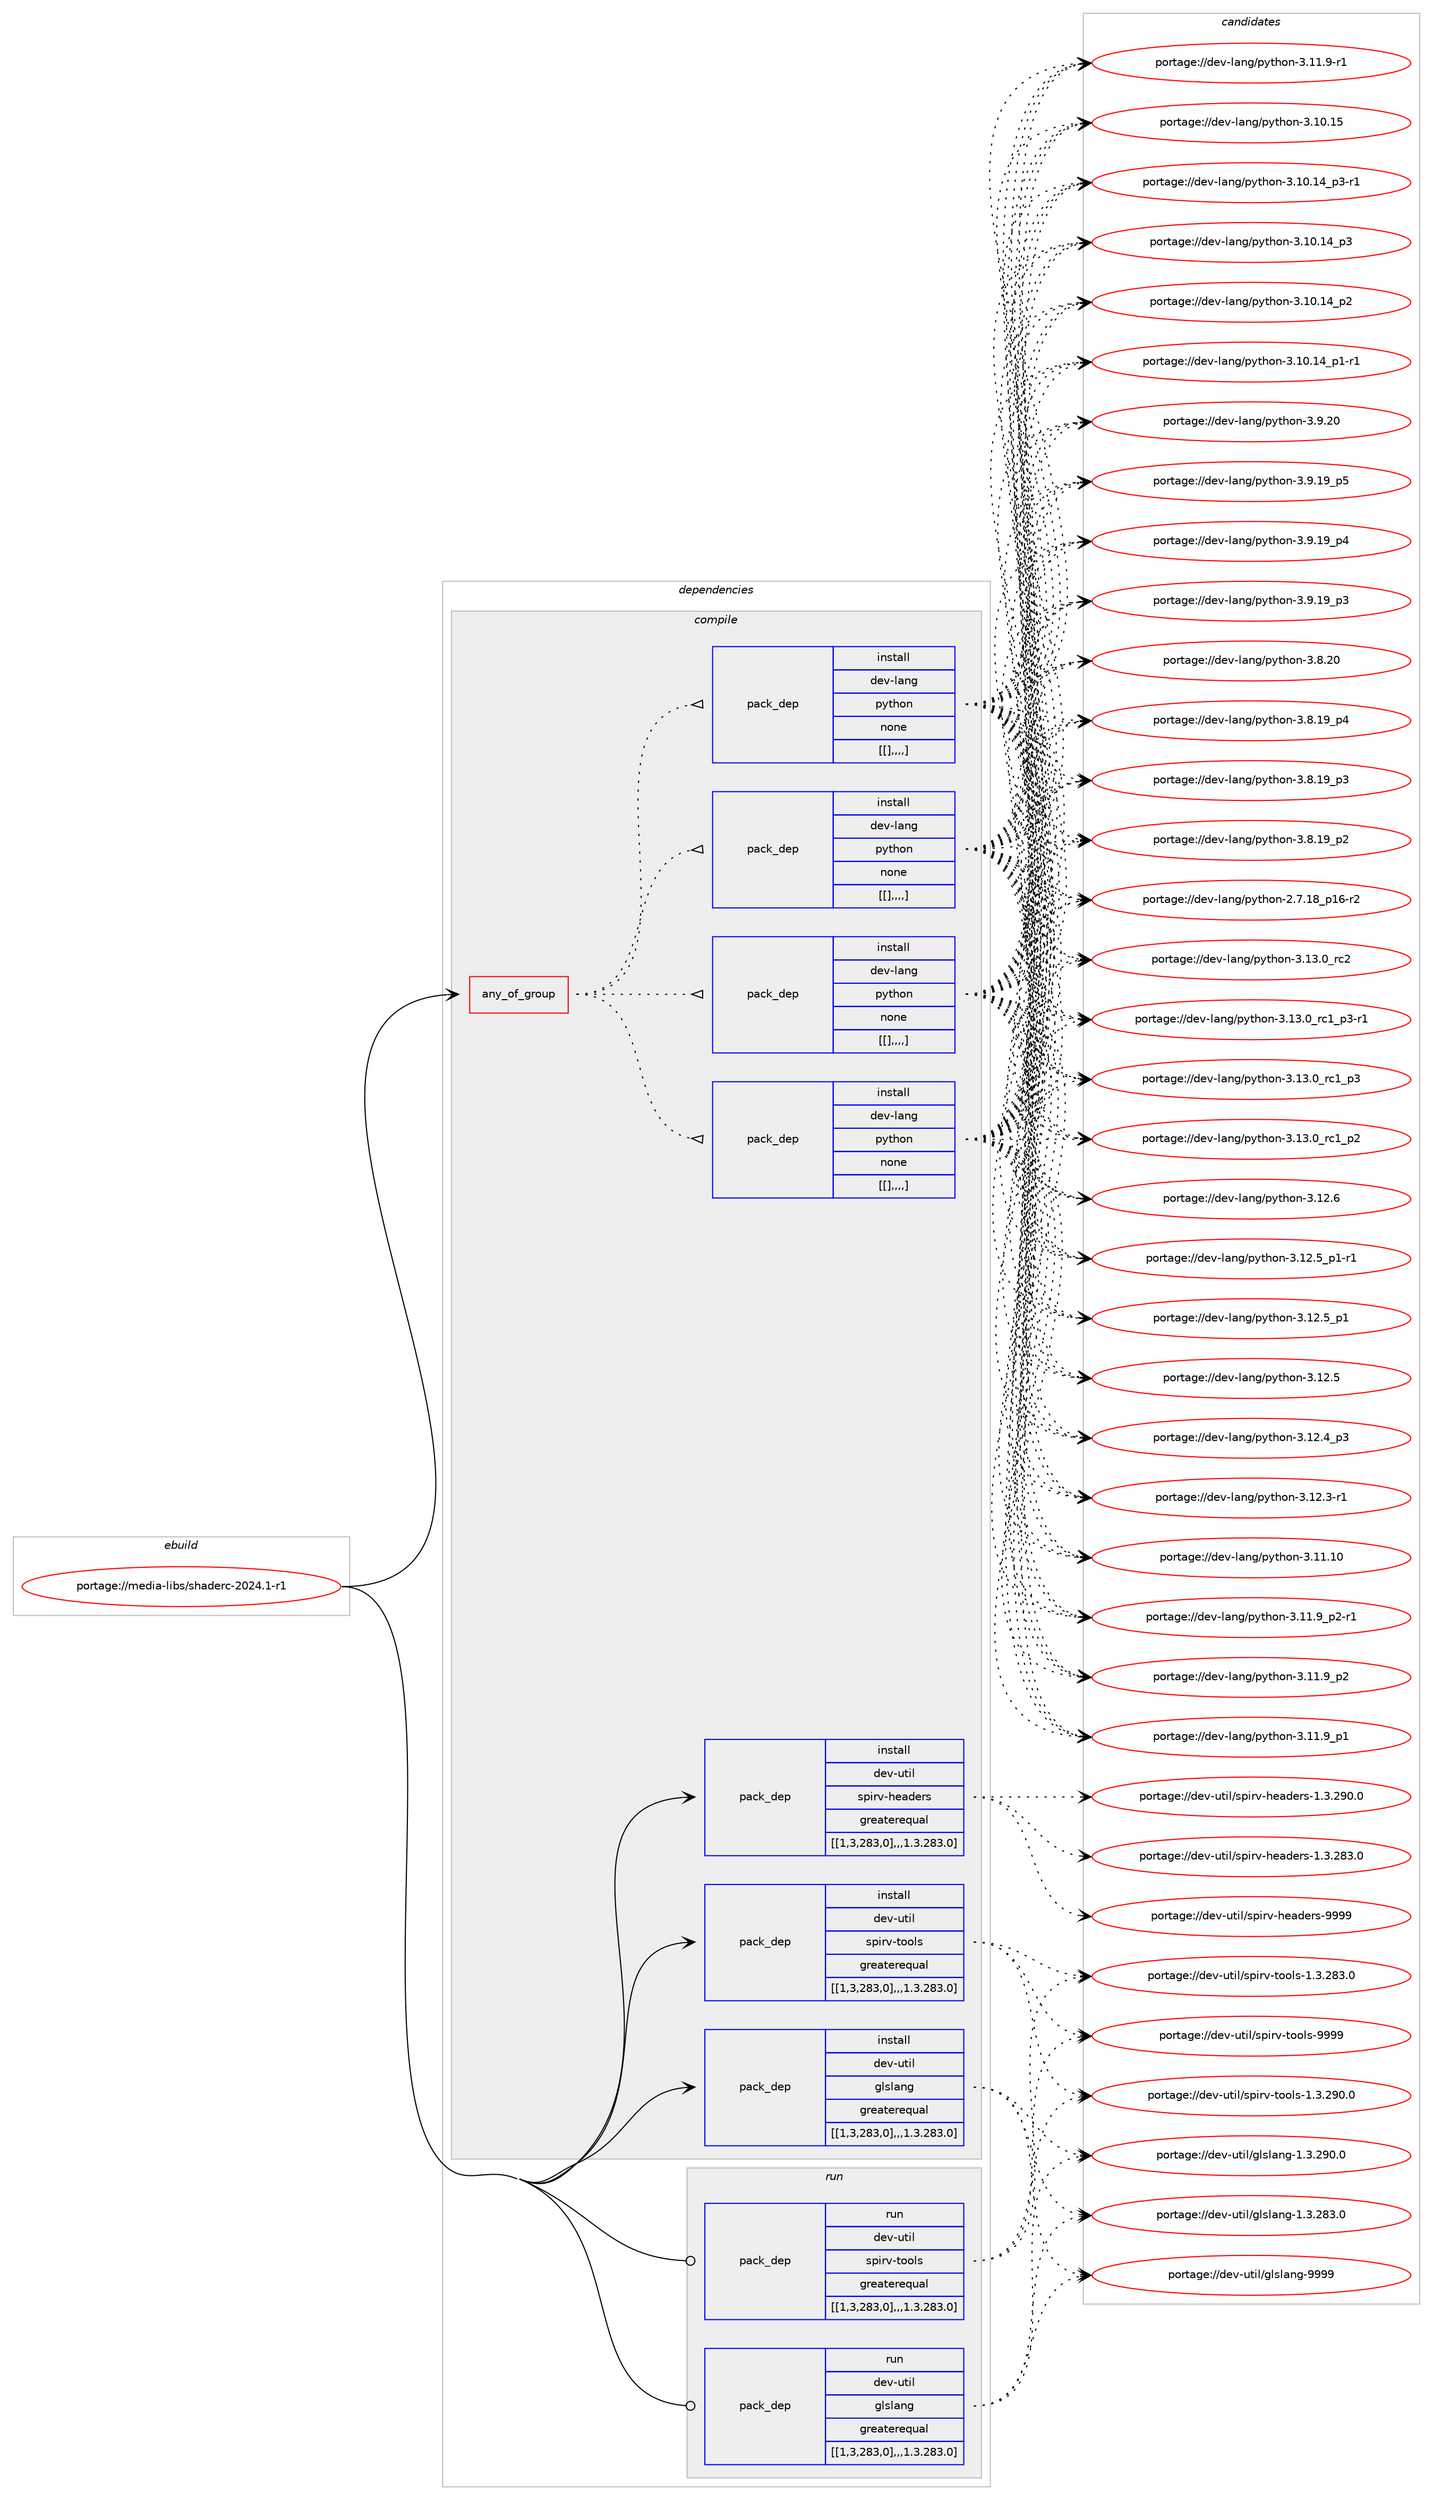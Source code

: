 digraph prolog {

# *************
# Graph options
# *************

newrank=true;
concentrate=true;
compound=true;
graph [rankdir=LR,fontname=Helvetica,fontsize=10,ranksep=1.5];#, ranksep=2.5, nodesep=0.2];
edge  [arrowhead=vee];
node  [fontname=Helvetica,fontsize=10];

# **********
# The ebuild
# **********

subgraph cluster_leftcol {
color=gray;
label=<<i>ebuild</i>>;
id [label="portage://media-libs/shaderc-2024.1-r1", color=red, width=4, href="../media-libs/shaderc-2024.1-r1.svg"];
}

# ****************
# The dependencies
# ****************

subgraph cluster_midcol {
color=gray;
label=<<i>dependencies</i>>;
subgraph cluster_compile {
fillcolor="#eeeeee";
style=filled;
label=<<i>compile</i>>;
subgraph any2383 {
dependency323083 [label=<<TABLE BORDER="0" CELLBORDER="1" CELLSPACING="0" CELLPADDING="4"><TR><TD CELLPADDING="10">any_of_group</TD></TR></TABLE>>, shape=none, color=red];subgraph pack238939 {
dependency323084 [label=<<TABLE BORDER="0" CELLBORDER="1" CELLSPACING="0" CELLPADDING="4" WIDTH="220"><TR><TD ROWSPAN="6" CELLPADDING="30">pack_dep</TD></TR><TR><TD WIDTH="110">install</TD></TR><TR><TD>dev-lang</TD></TR><TR><TD>python</TD></TR><TR><TD>none</TD></TR><TR><TD>[[],,,,]</TD></TR></TABLE>>, shape=none, color=blue];
}
dependency323083:e -> dependency323084:w [weight=20,style="dotted",arrowhead="oinv"];
subgraph pack238940 {
dependency323085 [label=<<TABLE BORDER="0" CELLBORDER="1" CELLSPACING="0" CELLPADDING="4" WIDTH="220"><TR><TD ROWSPAN="6" CELLPADDING="30">pack_dep</TD></TR><TR><TD WIDTH="110">install</TD></TR><TR><TD>dev-lang</TD></TR><TR><TD>python</TD></TR><TR><TD>none</TD></TR><TR><TD>[[],,,,]</TD></TR></TABLE>>, shape=none, color=blue];
}
dependency323083:e -> dependency323085:w [weight=20,style="dotted",arrowhead="oinv"];
subgraph pack238941 {
dependency323086 [label=<<TABLE BORDER="0" CELLBORDER="1" CELLSPACING="0" CELLPADDING="4" WIDTH="220"><TR><TD ROWSPAN="6" CELLPADDING="30">pack_dep</TD></TR><TR><TD WIDTH="110">install</TD></TR><TR><TD>dev-lang</TD></TR><TR><TD>python</TD></TR><TR><TD>none</TD></TR><TR><TD>[[],,,,]</TD></TR></TABLE>>, shape=none, color=blue];
}
dependency323083:e -> dependency323086:w [weight=20,style="dotted",arrowhead="oinv"];
subgraph pack238942 {
dependency323087 [label=<<TABLE BORDER="0" CELLBORDER="1" CELLSPACING="0" CELLPADDING="4" WIDTH="220"><TR><TD ROWSPAN="6" CELLPADDING="30">pack_dep</TD></TR><TR><TD WIDTH="110">install</TD></TR><TR><TD>dev-lang</TD></TR><TR><TD>python</TD></TR><TR><TD>none</TD></TR><TR><TD>[[],,,,]</TD></TR></TABLE>>, shape=none, color=blue];
}
dependency323083:e -> dependency323087:w [weight=20,style="dotted",arrowhead="oinv"];
}
id:e -> dependency323083:w [weight=20,style="solid",arrowhead="vee"];
subgraph pack238943 {
dependency323088 [label=<<TABLE BORDER="0" CELLBORDER="1" CELLSPACING="0" CELLPADDING="4" WIDTH="220"><TR><TD ROWSPAN="6" CELLPADDING="30">pack_dep</TD></TR><TR><TD WIDTH="110">install</TD></TR><TR><TD>dev-util</TD></TR><TR><TD>glslang</TD></TR><TR><TD>greaterequal</TD></TR><TR><TD>[[1,3,283,0],,,1.3.283.0]</TD></TR></TABLE>>, shape=none, color=blue];
}
id:e -> dependency323088:w [weight=20,style="solid",arrowhead="vee"];
subgraph pack238944 {
dependency323089 [label=<<TABLE BORDER="0" CELLBORDER="1" CELLSPACING="0" CELLPADDING="4" WIDTH="220"><TR><TD ROWSPAN="6" CELLPADDING="30">pack_dep</TD></TR><TR><TD WIDTH="110">install</TD></TR><TR><TD>dev-util</TD></TR><TR><TD>spirv-headers</TD></TR><TR><TD>greaterequal</TD></TR><TR><TD>[[1,3,283,0],,,1.3.283.0]</TD></TR></TABLE>>, shape=none, color=blue];
}
id:e -> dependency323089:w [weight=20,style="solid",arrowhead="vee"];
subgraph pack238945 {
dependency323090 [label=<<TABLE BORDER="0" CELLBORDER="1" CELLSPACING="0" CELLPADDING="4" WIDTH="220"><TR><TD ROWSPAN="6" CELLPADDING="30">pack_dep</TD></TR><TR><TD WIDTH="110">install</TD></TR><TR><TD>dev-util</TD></TR><TR><TD>spirv-tools</TD></TR><TR><TD>greaterequal</TD></TR><TR><TD>[[1,3,283,0],,,1.3.283.0]</TD></TR></TABLE>>, shape=none, color=blue];
}
id:e -> dependency323090:w [weight=20,style="solid",arrowhead="vee"];
}
subgraph cluster_compileandrun {
fillcolor="#eeeeee";
style=filled;
label=<<i>compile and run</i>>;
}
subgraph cluster_run {
fillcolor="#eeeeee";
style=filled;
label=<<i>run</i>>;
subgraph pack238946 {
dependency323091 [label=<<TABLE BORDER="0" CELLBORDER="1" CELLSPACING="0" CELLPADDING="4" WIDTH="220"><TR><TD ROWSPAN="6" CELLPADDING="30">pack_dep</TD></TR><TR><TD WIDTH="110">run</TD></TR><TR><TD>dev-util</TD></TR><TR><TD>glslang</TD></TR><TR><TD>greaterequal</TD></TR><TR><TD>[[1,3,283,0],,,1.3.283.0]</TD></TR></TABLE>>, shape=none, color=blue];
}
id:e -> dependency323091:w [weight=20,style="solid",arrowhead="odot"];
subgraph pack238947 {
dependency323092 [label=<<TABLE BORDER="0" CELLBORDER="1" CELLSPACING="0" CELLPADDING="4" WIDTH="220"><TR><TD ROWSPAN="6" CELLPADDING="30">pack_dep</TD></TR><TR><TD WIDTH="110">run</TD></TR><TR><TD>dev-util</TD></TR><TR><TD>spirv-tools</TD></TR><TR><TD>greaterequal</TD></TR><TR><TD>[[1,3,283,0],,,1.3.283.0]</TD></TR></TABLE>>, shape=none, color=blue];
}
id:e -> dependency323092:w [weight=20,style="solid",arrowhead="odot"];
}
}

# **************
# The candidates
# **************

subgraph cluster_choices {
rank=same;
color=gray;
label=<<i>candidates</i>>;

subgraph choice238939 {
color=black;
nodesep=1;
choice10010111845108971101034711212111610411111045514649514648951149950 [label="portage://dev-lang/python-3.13.0_rc2", color=red, width=4,href="../dev-lang/python-3.13.0_rc2.svg"];
choice1001011184510897110103471121211161041111104551464951464895114994995112514511449 [label="portage://dev-lang/python-3.13.0_rc1_p3-r1", color=red, width=4,href="../dev-lang/python-3.13.0_rc1_p3-r1.svg"];
choice100101118451089711010347112121116104111110455146495146489511499499511251 [label="portage://dev-lang/python-3.13.0_rc1_p3", color=red, width=4,href="../dev-lang/python-3.13.0_rc1_p3.svg"];
choice100101118451089711010347112121116104111110455146495146489511499499511250 [label="portage://dev-lang/python-3.13.0_rc1_p2", color=red, width=4,href="../dev-lang/python-3.13.0_rc1_p2.svg"];
choice10010111845108971101034711212111610411111045514649504654 [label="portage://dev-lang/python-3.12.6", color=red, width=4,href="../dev-lang/python-3.12.6.svg"];
choice1001011184510897110103471121211161041111104551464950465395112494511449 [label="portage://dev-lang/python-3.12.5_p1-r1", color=red, width=4,href="../dev-lang/python-3.12.5_p1-r1.svg"];
choice100101118451089711010347112121116104111110455146495046539511249 [label="portage://dev-lang/python-3.12.5_p1", color=red, width=4,href="../dev-lang/python-3.12.5_p1.svg"];
choice10010111845108971101034711212111610411111045514649504653 [label="portage://dev-lang/python-3.12.5", color=red, width=4,href="../dev-lang/python-3.12.5.svg"];
choice100101118451089711010347112121116104111110455146495046529511251 [label="portage://dev-lang/python-3.12.4_p3", color=red, width=4,href="../dev-lang/python-3.12.4_p3.svg"];
choice100101118451089711010347112121116104111110455146495046514511449 [label="portage://dev-lang/python-3.12.3-r1", color=red, width=4,href="../dev-lang/python-3.12.3-r1.svg"];
choice1001011184510897110103471121211161041111104551464949464948 [label="portage://dev-lang/python-3.11.10", color=red, width=4,href="../dev-lang/python-3.11.10.svg"];
choice1001011184510897110103471121211161041111104551464949465795112504511449 [label="portage://dev-lang/python-3.11.9_p2-r1", color=red, width=4,href="../dev-lang/python-3.11.9_p2-r1.svg"];
choice100101118451089711010347112121116104111110455146494946579511250 [label="portage://dev-lang/python-3.11.9_p2", color=red, width=4,href="../dev-lang/python-3.11.9_p2.svg"];
choice100101118451089711010347112121116104111110455146494946579511249 [label="portage://dev-lang/python-3.11.9_p1", color=red, width=4,href="../dev-lang/python-3.11.9_p1.svg"];
choice100101118451089711010347112121116104111110455146494946574511449 [label="portage://dev-lang/python-3.11.9-r1", color=red, width=4,href="../dev-lang/python-3.11.9-r1.svg"];
choice1001011184510897110103471121211161041111104551464948464953 [label="portage://dev-lang/python-3.10.15", color=red, width=4,href="../dev-lang/python-3.10.15.svg"];
choice100101118451089711010347112121116104111110455146494846495295112514511449 [label="portage://dev-lang/python-3.10.14_p3-r1", color=red, width=4,href="../dev-lang/python-3.10.14_p3-r1.svg"];
choice10010111845108971101034711212111610411111045514649484649529511251 [label="portage://dev-lang/python-3.10.14_p3", color=red, width=4,href="../dev-lang/python-3.10.14_p3.svg"];
choice10010111845108971101034711212111610411111045514649484649529511250 [label="portage://dev-lang/python-3.10.14_p2", color=red, width=4,href="../dev-lang/python-3.10.14_p2.svg"];
choice100101118451089711010347112121116104111110455146494846495295112494511449 [label="portage://dev-lang/python-3.10.14_p1-r1", color=red, width=4,href="../dev-lang/python-3.10.14_p1-r1.svg"];
choice10010111845108971101034711212111610411111045514657465048 [label="portage://dev-lang/python-3.9.20", color=red, width=4,href="../dev-lang/python-3.9.20.svg"];
choice100101118451089711010347112121116104111110455146574649579511253 [label="portage://dev-lang/python-3.9.19_p5", color=red, width=4,href="../dev-lang/python-3.9.19_p5.svg"];
choice100101118451089711010347112121116104111110455146574649579511252 [label="portage://dev-lang/python-3.9.19_p4", color=red, width=4,href="../dev-lang/python-3.9.19_p4.svg"];
choice100101118451089711010347112121116104111110455146574649579511251 [label="portage://dev-lang/python-3.9.19_p3", color=red, width=4,href="../dev-lang/python-3.9.19_p3.svg"];
choice10010111845108971101034711212111610411111045514656465048 [label="portage://dev-lang/python-3.8.20", color=red, width=4,href="../dev-lang/python-3.8.20.svg"];
choice100101118451089711010347112121116104111110455146564649579511252 [label="portage://dev-lang/python-3.8.19_p4", color=red, width=4,href="../dev-lang/python-3.8.19_p4.svg"];
choice100101118451089711010347112121116104111110455146564649579511251 [label="portage://dev-lang/python-3.8.19_p3", color=red, width=4,href="../dev-lang/python-3.8.19_p3.svg"];
choice100101118451089711010347112121116104111110455146564649579511250 [label="portage://dev-lang/python-3.8.19_p2", color=red, width=4,href="../dev-lang/python-3.8.19_p2.svg"];
choice100101118451089711010347112121116104111110455046554649569511249544511450 [label="portage://dev-lang/python-2.7.18_p16-r2", color=red, width=4,href="../dev-lang/python-2.7.18_p16-r2.svg"];
dependency323084:e -> choice10010111845108971101034711212111610411111045514649514648951149950:w [style=dotted,weight="100"];
dependency323084:e -> choice1001011184510897110103471121211161041111104551464951464895114994995112514511449:w [style=dotted,weight="100"];
dependency323084:e -> choice100101118451089711010347112121116104111110455146495146489511499499511251:w [style=dotted,weight="100"];
dependency323084:e -> choice100101118451089711010347112121116104111110455146495146489511499499511250:w [style=dotted,weight="100"];
dependency323084:e -> choice10010111845108971101034711212111610411111045514649504654:w [style=dotted,weight="100"];
dependency323084:e -> choice1001011184510897110103471121211161041111104551464950465395112494511449:w [style=dotted,weight="100"];
dependency323084:e -> choice100101118451089711010347112121116104111110455146495046539511249:w [style=dotted,weight="100"];
dependency323084:e -> choice10010111845108971101034711212111610411111045514649504653:w [style=dotted,weight="100"];
dependency323084:e -> choice100101118451089711010347112121116104111110455146495046529511251:w [style=dotted,weight="100"];
dependency323084:e -> choice100101118451089711010347112121116104111110455146495046514511449:w [style=dotted,weight="100"];
dependency323084:e -> choice1001011184510897110103471121211161041111104551464949464948:w [style=dotted,weight="100"];
dependency323084:e -> choice1001011184510897110103471121211161041111104551464949465795112504511449:w [style=dotted,weight="100"];
dependency323084:e -> choice100101118451089711010347112121116104111110455146494946579511250:w [style=dotted,weight="100"];
dependency323084:e -> choice100101118451089711010347112121116104111110455146494946579511249:w [style=dotted,weight="100"];
dependency323084:e -> choice100101118451089711010347112121116104111110455146494946574511449:w [style=dotted,weight="100"];
dependency323084:e -> choice1001011184510897110103471121211161041111104551464948464953:w [style=dotted,weight="100"];
dependency323084:e -> choice100101118451089711010347112121116104111110455146494846495295112514511449:w [style=dotted,weight="100"];
dependency323084:e -> choice10010111845108971101034711212111610411111045514649484649529511251:w [style=dotted,weight="100"];
dependency323084:e -> choice10010111845108971101034711212111610411111045514649484649529511250:w [style=dotted,weight="100"];
dependency323084:e -> choice100101118451089711010347112121116104111110455146494846495295112494511449:w [style=dotted,weight="100"];
dependency323084:e -> choice10010111845108971101034711212111610411111045514657465048:w [style=dotted,weight="100"];
dependency323084:e -> choice100101118451089711010347112121116104111110455146574649579511253:w [style=dotted,weight="100"];
dependency323084:e -> choice100101118451089711010347112121116104111110455146574649579511252:w [style=dotted,weight="100"];
dependency323084:e -> choice100101118451089711010347112121116104111110455146574649579511251:w [style=dotted,weight="100"];
dependency323084:e -> choice10010111845108971101034711212111610411111045514656465048:w [style=dotted,weight="100"];
dependency323084:e -> choice100101118451089711010347112121116104111110455146564649579511252:w [style=dotted,weight="100"];
dependency323084:e -> choice100101118451089711010347112121116104111110455146564649579511251:w [style=dotted,weight="100"];
dependency323084:e -> choice100101118451089711010347112121116104111110455146564649579511250:w [style=dotted,weight="100"];
dependency323084:e -> choice100101118451089711010347112121116104111110455046554649569511249544511450:w [style=dotted,weight="100"];
}
subgraph choice238940 {
color=black;
nodesep=1;
choice10010111845108971101034711212111610411111045514649514648951149950 [label="portage://dev-lang/python-3.13.0_rc2", color=red, width=4,href="../dev-lang/python-3.13.0_rc2.svg"];
choice1001011184510897110103471121211161041111104551464951464895114994995112514511449 [label="portage://dev-lang/python-3.13.0_rc1_p3-r1", color=red, width=4,href="../dev-lang/python-3.13.0_rc1_p3-r1.svg"];
choice100101118451089711010347112121116104111110455146495146489511499499511251 [label="portage://dev-lang/python-3.13.0_rc1_p3", color=red, width=4,href="../dev-lang/python-3.13.0_rc1_p3.svg"];
choice100101118451089711010347112121116104111110455146495146489511499499511250 [label="portage://dev-lang/python-3.13.0_rc1_p2", color=red, width=4,href="../dev-lang/python-3.13.0_rc1_p2.svg"];
choice10010111845108971101034711212111610411111045514649504654 [label="portage://dev-lang/python-3.12.6", color=red, width=4,href="../dev-lang/python-3.12.6.svg"];
choice1001011184510897110103471121211161041111104551464950465395112494511449 [label="portage://dev-lang/python-3.12.5_p1-r1", color=red, width=4,href="../dev-lang/python-3.12.5_p1-r1.svg"];
choice100101118451089711010347112121116104111110455146495046539511249 [label="portage://dev-lang/python-3.12.5_p1", color=red, width=4,href="../dev-lang/python-3.12.5_p1.svg"];
choice10010111845108971101034711212111610411111045514649504653 [label="portage://dev-lang/python-3.12.5", color=red, width=4,href="../dev-lang/python-3.12.5.svg"];
choice100101118451089711010347112121116104111110455146495046529511251 [label="portage://dev-lang/python-3.12.4_p3", color=red, width=4,href="../dev-lang/python-3.12.4_p3.svg"];
choice100101118451089711010347112121116104111110455146495046514511449 [label="portage://dev-lang/python-3.12.3-r1", color=red, width=4,href="../dev-lang/python-3.12.3-r1.svg"];
choice1001011184510897110103471121211161041111104551464949464948 [label="portage://dev-lang/python-3.11.10", color=red, width=4,href="../dev-lang/python-3.11.10.svg"];
choice1001011184510897110103471121211161041111104551464949465795112504511449 [label="portage://dev-lang/python-3.11.9_p2-r1", color=red, width=4,href="../dev-lang/python-3.11.9_p2-r1.svg"];
choice100101118451089711010347112121116104111110455146494946579511250 [label="portage://dev-lang/python-3.11.9_p2", color=red, width=4,href="../dev-lang/python-3.11.9_p2.svg"];
choice100101118451089711010347112121116104111110455146494946579511249 [label="portage://dev-lang/python-3.11.9_p1", color=red, width=4,href="../dev-lang/python-3.11.9_p1.svg"];
choice100101118451089711010347112121116104111110455146494946574511449 [label="portage://dev-lang/python-3.11.9-r1", color=red, width=4,href="../dev-lang/python-3.11.9-r1.svg"];
choice1001011184510897110103471121211161041111104551464948464953 [label="portage://dev-lang/python-3.10.15", color=red, width=4,href="../dev-lang/python-3.10.15.svg"];
choice100101118451089711010347112121116104111110455146494846495295112514511449 [label="portage://dev-lang/python-3.10.14_p3-r1", color=red, width=4,href="../dev-lang/python-3.10.14_p3-r1.svg"];
choice10010111845108971101034711212111610411111045514649484649529511251 [label="portage://dev-lang/python-3.10.14_p3", color=red, width=4,href="../dev-lang/python-3.10.14_p3.svg"];
choice10010111845108971101034711212111610411111045514649484649529511250 [label="portage://dev-lang/python-3.10.14_p2", color=red, width=4,href="../dev-lang/python-3.10.14_p2.svg"];
choice100101118451089711010347112121116104111110455146494846495295112494511449 [label="portage://dev-lang/python-3.10.14_p1-r1", color=red, width=4,href="../dev-lang/python-3.10.14_p1-r1.svg"];
choice10010111845108971101034711212111610411111045514657465048 [label="portage://dev-lang/python-3.9.20", color=red, width=4,href="../dev-lang/python-3.9.20.svg"];
choice100101118451089711010347112121116104111110455146574649579511253 [label="portage://dev-lang/python-3.9.19_p5", color=red, width=4,href="../dev-lang/python-3.9.19_p5.svg"];
choice100101118451089711010347112121116104111110455146574649579511252 [label="portage://dev-lang/python-3.9.19_p4", color=red, width=4,href="../dev-lang/python-3.9.19_p4.svg"];
choice100101118451089711010347112121116104111110455146574649579511251 [label="portage://dev-lang/python-3.9.19_p3", color=red, width=4,href="../dev-lang/python-3.9.19_p3.svg"];
choice10010111845108971101034711212111610411111045514656465048 [label="portage://dev-lang/python-3.8.20", color=red, width=4,href="../dev-lang/python-3.8.20.svg"];
choice100101118451089711010347112121116104111110455146564649579511252 [label="portage://dev-lang/python-3.8.19_p4", color=red, width=4,href="../dev-lang/python-3.8.19_p4.svg"];
choice100101118451089711010347112121116104111110455146564649579511251 [label="portage://dev-lang/python-3.8.19_p3", color=red, width=4,href="../dev-lang/python-3.8.19_p3.svg"];
choice100101118451089711010347112121116104111110455146564649579511250 [label="portage://dev-lang/python-3.8.19_p2", color=red, width=4,href="../dev-lang/python-3.8.19_p2.svg"];
choice100101118451089711010347112121116104111110455046554649569511249544511450 [label="portage://dev-lang/python-2.7.18_p16-r2", color=red, width=4,href="../dev-lang/python-2.7.18_p16-r2.svg"];
dependency323085:e -> choice10010111845108971101034711212111610411111045514649514648951149950:w [style=dotted,weight="100"];
dependency323085:e -> choice1001011184510897110103471121211161041111104551464951464895114994995112514511449:w [style=dotted,weight="100"];
dependency323085:e -> choice100101118451089711010347112121116104111110455146495146489511499499511251:w [style=dotted,weight="100"];
dependency323085:e -> choice100101118451089711010347112121116104111110455146495146489511499499511250:w [style=dotted,weight="100"];
dependency323085:e -> choice10010111845108971101034711212111610411111045514649504654:w [style=dotted,weight="100"];
dependency323085:e -> choice1001011184510897110103471121211161041111104551464950465395112494511449:w [style=dotted,weight="100"];
dependency323085:e -> choice100101118451089711010347112121116104111110455146495046539511249:w [style=dotted,weight="100"];
dependency323085:e -> choice10010111845108971101034711212111610411111045514649504653:w [style=dotted,weight="100"];
dependency323085:e -> choice100101118451089711010347112121116104111110455146495046529511251:w [style=dotted,weight="100"];
dependency323085:e -> choice100101118451089711010347112121116104111110455146495046514511449:w [style=dotted,weight="100"];
dependency323085:e -> choice1001011184510897110103471121211161041111104551464949464948:w [style=dotted,weight="100"];
dependency323085:e -> choice1001011184510897110103471121211161041111104551464949465795112504511449:w [style=dotted,weight="100"];
dependency323085:e -> choice100101118451089711010347112121116104111110455146494946579511250:w [style=dotted,weight="100"];
dependency323085:e -> choice100101118451089711010347112121116104111110455146494946579511249:w [style=dotted,weight="100"];
dependency323085:e -> choice100101118451089711010347112121116104111110455146494946574511449:w [style=dotted,weight="100"];
dependency323085:e -> choice1001011184510897110103471121211161041111104551464948464953:w [style=dotted,weight="100"];
dependency323085:e -> choice100101118451089711010347112121116104111110455146494846495295112514511449:w [style=dotted,weight="100"];
dependency323085:e -> choice10010111845108971101034711212111610411111045514649484649529511251:w [style=dotted,weight="100"];
dependency323085:e -> choice10010111845108971101034711212111610411111045514649484649529511250:w [style=dotted,weight="100"];
dependency323085:e -> choice100101118451089711010347112121116104111110455146494846495295112494511449:w [style=dotted,weight="100"];
dependency323085:e -> choice10010111845108971101034711212111610411111045514657465048:w [style=dotted,weight="100"];
dependency323085:e -> choice100101118451089711010347112121116104111110455146574649579511253:w [style=dotted,weight="100"];
dependency323085:e -> choice100101118451089711010347112121116104111110455146574649579511252:w [style=dotted,weight="100"];
dependency323085:e -> choice100101118451089711010347112121116104111110455146574649579511251:w [style=dotted,weight="100"];
dependency323085:e -> choice10010111845108971101034711212111610411111045514656465048:w [style=dotted,weight="100"];
dependency323085:e -> choice100101118451089711010347112121116104111110455146564649579511252:w [style=dotted,weight="100"];
dependency323085:e -> choice100101118451089711010347112121116104111110455146564649579511251:w [style=dotted,weight="100"];
dependency323085:e -> choice100101118451089711010347112121116104111110455146564649579511250:w [style=dotted,weight="100"];
dependency323085:e -> choice100101118451089711010347112121116104111110455046554649569511249544511450:w [style=dotted,weight="100"];
}
subgraph choice238941 {
color=black;
nodesep=1;
choice10010111845108971101034711212111610411111045514649514648951149950 [label="portage://dev-lang/python-3.13.0_rc2", color=red, width=4,href="../dev-lang/python-3.13.0_rc2.svg"];
choice1001011184510897110103471121211161041111104551464951464895114994995112514511449 [label="portage://dev-lang/python-3.13.0_rc1_p3-r1", color=red, width=4,href="../dev-lang/python-3.13.0_rc1_p3-r1.svg"];
choice100101118451089711010347112121116104111110455146495146489511499499511251 [label="portage://dev-lang/python-3.13.0_rc1_p3", color=red, width=4,href="../dev-lang/python-3.13.0_rc1_p3.svg"];
choice100101118451089711010347112121116104111110455146495146489511499499511250 [label="portage://dev-lang/python-3.13.0_rc1_p2", color=red, width=4,href="../dev-lang/python-3.13.0_rc1_p2.svg"];
choice10010111845108971101034711212111610411111045514649504654 [label="portage://dev-lang/python-3.12.6", color=red, width=4,href="../dev-lang/python-3.12.6.svg"];
choice1001011184510897110103471121211161041111104551464950465395112494511449 [label="portage://dev-lang/python-3.12.5_p1-r1", color=red, width=4,href="../dev-lang/python-3.12.5_p1-r1.svg"];
choice100101118451089711010347112121116104111110455146495046539511249 [label="portage://dev-lang/python-3.12.5_p1", color=red, width=4,href="../dev-lang/python-3.12.5_p1.svg"];
choice10010111845108971101034711212111610411111045514649504653 [label="portage://dev-lang/python-3.12.5", color=red, width=4,href="../dev-lang/python-3.12.5.svg"];
choice100101118451089711010347112121116104111110455146495046529511251 [label="portage://dev-lang/python-3.12.4_p3", color=red, width=4,href="../dev-lang/python-3.12.4_p3.svg"];
choice100101118451089711010347112121116104111110455146495046514511449 [label="portage://dev-lang/python-3.12.3-r1", color=red, width=4,href="../dev-lang/python-3.12.3-r1.svg"];
choice1001011184510897110103471121211161041111104551464949464948 [label="portage://dev-lang/python-3.11.10", color=red, width=4,href="../dev-lang/python-3.11.10.svg"];
choice1001011184510897110103471121211161041111104551464949465795112504511449 [label="portage://dev-lang/python-3.11.9_p2-r1", color=red, width=4,href="../dev-lang/python-3.11.9_p2-r1.svg"];
choice100101118451089711010347112121116104111110455146494946579511250 [label="portage://dev-lang/python-3.11.9_p2", color=red, width=4,href="../dev-lang/python-3.11.9_p2.svg"];
choice100101118451089711010347112121116104111110455146494946579511249 [label="portage://dev-lang/python-3.11.9_p1", color=red, width=4,href="../dev-lang/python-3.11.9_p1.svg"];
choice100101118451089711010347112121116104111110455146494946574511449 [label="portage://dev-lang/python-3.11.9-r1", color=red, width=4,href="../dev-lang/python-3.11.9-r1.svg"];
choice1001011184510897110103471121211161041111104551464948464953 [label="portage://dev-lang/python-3.10.15", color=red, width=4,href="../dev-lang/python-3.10.15.svg"];
choice100101118451089711010347112121116104111110455146494846495295112514511449 [label="portage://dev-lang/python-3.10.14_p3-r1", color=red, width=4,href="../dev-lang/python-3.10.14_p3-r1.svg"];
choice10010111845108971101034711212111610411111045514649484649529511251 [label="portage://dev-lang/python-3.10.14_p3", color=red, width=4,href="../dev-lang/python-3.10.14_p3.svg"];
choice10010111845108971101034711212111610411111045514649484649529511250 [label="portage://dev-lang/python-3.10.14_p2", color=red, width=4,href="../dev-lang/python-3.10.14_p2.svg"];
choice100101118451089711010347112121116104111110455146494846495295112494511449 [label="portage://dev-lang/python-3.10.14_p1-r1", color=red, width=4,href="../dev-lang/python-3.10.14_p1-r1.svg"];
choice10010111845108971101034711212111610411111045514657465048 [label="portage://dev-lang/python-3.9.20", color=red, width=4,href="../dev-lang/python-3.9.20.svg"];
choice100101118451089711010347112121116104111110455146574649579511253 [label="portage://dev-lang/python-3.9.19_p5", color=red, width=4,href="../dev-lang/python-3.9.19_p5.svg"];
choice100101118451089711010347112121116104111110455146574649579511252 [label="portage://dev-lang/python-3.9.19_p4", color=red, width=4,href="../dev-lang/python-3.9.19_p4.svg"];
choice100101118451089711010347112121116104111110455146574649579511251 [label="portage://dev-lang/python-3.9.19_p3", color=red, width=4,href="../dev-lang/python-3.9.19_p3.svg"];
choice10010111845108971101034711212111610411111045514656465048 [label="portage://dev-lang/python-3.8.20", color=red, width=4,href="../dev-lang/python-3.8.20.svg"];
choice100101118451089711010347112121116104111110455146564649579511252 [label="portage://dev-lang/python-3.8.19_p4", color=red, width=4,href="../dev-lang/python-3.8.19_p4.svg"];
choice100101118451089711010347112121116104111110455146564649579511251 [label="portage://dev-lang/python-3.8.19_p3", color=red, width=4,href="../dev-lang/python-3.8.19_p3.svg"];
choice100101118451089711010347112121116104111110455146564649579511250 [label="portage://dev-lang/python-3.8.19_p2", color=red, width=4,href="../dev-lang/python-3.8.19_p2.svg"];
choice100101118451089711010347112121116104111110455046554649569511249544511450 [label="portage://dev-lang/python-2.7.18_p16-r2", color=red, width=4,href="../dev-lang/python-2.7.18_p16-r2.svg"];
dependency323086:e -> choice10010111845108971101034711212111610411111045514649514648951149950:w [style=dotted,weight="100"];
dependency323086:e -> choice1001011184510897110103471121211161041111104551464951464895114994995112514511449:w [style=dotted,weight="100"];
dependency323086:e -> choice100101118451089711010347112121116104111110455146495146489511499499511251:w [style=dotted,weight="100"];
dependency323086:e -> choice100101118451089711010347112121116104111110455146495146489511499499511250:w [style=dotted,weight="100"];
dependency323086:e -> choice10010111845108971101034711212111610411111045514649504654:w [style=dotted,weight="100"];
dependency323086:e -> choice1001011184510897110103471121211161041111104551464950465395112494511449:w [style=dotted,weight="100"];
dependency323086:e -> choice100101118451089711010347112121116104111110455146495046539511249:w [style=dotted,weight="100"];
dependency323086:e -> choice10010111845108971101034711212111610411111045514649504653:w [style=dotted,weight="100"];
dependency323086:e -> choice100101118451089711010347112121116104111110455146495046529511251:w [style=dotted,weight="100"];
dependency323086:e -> choice100101118451089711010347112121116104111110455146495046514511449:w [style=dotted,weight="100"];
dependency323086:e -> choice1001011184510897110103471121211161041111104551464949464948:w [style=dotted,weight="100"];
dependency323086:e -> choice1001011184510897110103471121211161041111104551464949465795112504511449:w [style=dotted,weight="100"];
dependency323086:e -> choice100101118451089711010347112121116104111110455146494946579511250:w [style=dotted,weight="100"];
dependency323086:e -> choice100101118451089711010347112121116104111110455146494946579511249:w [style=dotted,weight="100"];
dependency323086:e -> choice100101118451089711010347112121116104111110455146494946574511449:w [style=dotted,weight="100"];
dependency323086:e -> choice1001011184510897110103471121211161041111104551464948464953:w [style=dotted,weight="100"];
dependency323086:e -> choice100101118451089711010347112121116104111110455146494846495295112514511449:w [style=dotted,weight="100"];
dependency323086:e -> choice10010111845108971101034711212111610411111045514649484649529511251:w [style=dotted,weight="100"];
dependency323086:e -> choice10010111845108971101034711212111610411111045514649484649529511250:w [style=dotted,weight="100"];
dependency323086:e -> choice100101118451089711010347112121116104111110455146494846495295112494511449:w [style=dotted,weight="100"];
dependency323086:e -> choice10010111845108971101034711212111610411111045514657465048:w [style=dotted,weight="100"];
dependency323086:e -> choice100101118451089711010347112121116104111110455146574649579511253:w [style=dotted,weight="100"];
dependency323086:e -> choice100101118451089711010347112121116104111110455146574649579511252:w [style=dotted,weight="100"];
dependency323086:e -> choice100101118451089711010347112121116104111110455146574649579511251:w [style=dotted,weight="100"];
dependency323086:e -> choice10010111845108971101034711212111610411111045514656465048:w [style=dotted,weight="100"];
dependency323086:e -> choice100101118451089711010347112121116104111110455146564649579511252:w [style=dotted,weight="100"];
dependency323086:e -> choice100101118451089711010347112121116104111110455146564649579511251:w [style=dotted,weight="100"];
dependency323086:e -> choice100101118451089711010347112121116104111110455146564649579511250:w [style=dotted,weight="100"];
dependency323086:e -> choice100101118451089711010347112121116104111110455046554649569511249544511450:w [style=dotted,weight="100"];
}
subgraph choice238942 {
color=black;
nodesep=1;
choice10010111845108971101034711212111610411111045514649514648951149950 [label="portage://dev-lang/python-3.13.0_rc2", color=red, width=4,href="../dev-lang/python-3.13.0_rc2.svg"];
choice1001011184510897110103471121211161041111104551464951464895114994995112514511449 [label="portage://dev-lang/python-3.13.0_rc1_p3-r1", color=red, width=4,href="../dev-lang/python-3.13.0_rc1_p3-r1.svg"];
choice100101118451089711010347112121116104111110455146495146489511499499511251 [label="portage://dev-lang/python-3.13.0_rc1_p3", color=red, width=4,href="../dev-lang/python-3.13.0_rc1_p3.svg"];
choice100101118451089711010347112121116104111110455146495146489511499499511250 [label="portage://dev-lang/python-3.13.0_rc1_p2", color=red, width=4,href="../dev-lang/python-3.13.0_rc1_p2.svg"];
choice10010111845108971101034711212111610411111045514649504654 [label="portage://dev-lang/python-3.12.6", color=red, width=4,href="../dev-lang/python-3.12.6.svg"];
choice1001011184510897110103471121211161041111104551464950465395112494511449 [label="portage://dev-lang/python-3.12.5_p1-r1", color=red, width=4,href="../dev-lang/python-3.12.5_p1-r1.svg"];
choice100101118451089711010347112121116104111110455146495046539511249 [label="portage://dev-lang/python-3.12.5_p1", color=red, width=4,href="../dev-lang/python-3.12.5_p1.svg"];
choice10010111845108971101034711212111610411111045514649504653 [label="portage://dev-lang/python-3.12.5", color=red, width=4,href="../dev-lang/python-3.12.5.svg"];
choice100101118451089711010347112121116104111110455146495046529511251 [label="portage://dev-lang/python-3.12.4_p3", color=red, width=4,href="../dev-lang/python-3.12.4_p3.svg"];
choice100101118451089711010347112121116104111110455146495046514511449 [label="portage://dev-lang/python-3.12.3-r1", color=red, width=4,href="../dev-lang/python-3.12.3-r1.svg"];
choice1001011184510897110103471121211161041111104551464949464948 [label="portage://dev-lang/python-3.11.10", color=red, width=4,href="../dev-lang/python-3.11.10.svg"];
choice1001011184510897110103471121211161041111104551464949465795112504511449 [label="portage://dev-lang/python-3.11.9_p2-r1", color=red, width=4,href="../dev-lang/python-3.11.9_p2-r1.svg"];
choice100101118451089711010347112121116104111110455146494946579511250 [label="portage://dev-lang/python-3.11.9_p2", color=red, width=4,href="../dev-lang/python-3.11.9_p2.svg"];
choice100101118451089711010347112121116104111110455146494946579511249 [label="portage://dev-lang/python-3.11.9_p1", color=red, width=4,href="../dev-lang/python-3.11.9_p1.svg"];
choice100101118451089711010347112121116104111110455146494946574511449 [label="portage://dev-lang/python-3.11.9-r1", color=red, width=4,href="../dev-lang/python-3.11.9-r1.svg"];
choice1001011184510897110103471121211161041111104551464948464953 [label="portage://dev-lang/python-3.10.15", color=red, width=4,href="../dev-lang/python-3.10.15.svg"];
choice100101118451089711010347112121116104111110455146494846495295112514511449 [label="portage://dev-lang/python-3.10.14_p3-r1", color=red, width=4,href="../dev-lang/python-3.10.14_p3-r1.svg"];
choice10010111845108971101034711212111610411111045514649484649529511251 [label="portage://dev-lang/python-3.10.14_p3", color=red, width=4,href="../dev-lang/python-3.10.14_p3.svg"];
choice10010111845108971101034711212111610411111045514649484649529511250 [label="portage://dev-lang/python-3.10.14_p2", color=red, width=4,href="../dev-lang/python-3.10.14_p2.svg"];
choice100101118451089711010347112121116104111110455146494846495295112494511449 [label="portage://dev-lang/python-3.10.14_p1-r1", color=red, width=4,href="../dev-lang/python-3.10.14_p1-r1.svg"];
choice10010111845108971101034711212111610411111045514657465048 [label="portage://dev-lang/python-3.9.20", color=red, width=4,href="../dev-lang/python-3.9.20.svg"];
choice100101118451089711010347112121116104111110455146574649579511253 [label="portage://dev-lang/python-3.9.19_p5", color=red, width=4,href="../dev-lang/python-3.9.19_p5.svg"];
choice100101118451089711010347112121116104111110455146574649579511252 [label="portage://dev-lang/python-3.9.19_p4", color=red, width=4,href="../dev-lang/python-3.9.19_p4.svg"];
choice100101118451089711010347112121116104111110455146574649579511251 [label="portage://dev-lang/python-3.9.19_p3", color=red, width=4,href="../dev-lang/python-3.9.19_p3.svg"];
choice10010111845108971101034711212111610411111045514656465048 [label="portage://dev-lang/python-3.8.20", color=red, width=4,href="../dev-lang/python-3.8.20.svg"];
choice100101118451089711010347112121116104111110455146564649579511252 [label="portage://dev-lang/python-3.8.19_p4", color=red, width=4,href="../dev-lang/python-3.8.19_p4.svg"];
choice100101118451089711010347112121116104111110455146564649579511251 [label="portage://dev-lang/python-3.8.19_p3", color=red, width=4,href="../dev-lang/python-3.8.19_p3.svg"];
choice100101118451089711010347112121116104111110455146564649579511250 [label="portage://dev-lang/python-3.8.19_p2", color=red, width=4,href="../dev-lang/python-3.8.19_p2.svg"];
choice100101118451089711010347112121116104111110455046554649569511249544511450 [label="portage://dev-lang/python-2.7.18_p16-r2", color=red, width=4,href="../dev-lang/python-2.7.18_p16-r2.svg"];
dependency323087:e -> choice10010111845108971101034711212111610411111045514649514648951149950:w [style=dotted,weight="100"];
dependency323087:e -> choice1001011184510897110103471121211161041111104551464951464895114994995112514511449:w [style=dotted,weight="100"];
dependency323087:e -> choice100101118451089711010347112121116104111110455146495146489511499499511251:w [style=dotted,weight="100"];
dependency323087:e -> choice100101118451089711010347112121116104111110455146495146489511499499511250:w [style=dotted,weight="100"];
dependency323087:e -> choice10010111845108971101034711212111610411111045514649504654:w [style=dotted,weight="100"];
dependency323087:e -> choice1001011184510897110103471121211161041111104551464950465395112494511449:w [style=dotted,weight="100"];
dependency323087:e -> choice100101118451089711010347112121116104111110455146495046539511249:w [style=dotted,weight="100"];
dependency323087:e -> choice10010111845108971101034711212111610411111045514649504653:w [style=dotted,weight="100"];
dependency323087:e -> choice100101118451089711010347112121116104111110455146495046529511251:w [style=dotted,weight="100"];
dependency323087:e -> choice100101118451089711010347112121116104111110455146495046514511449:w [style=dotted,weight="100"];
dependency323087:e -> choice1001011184510897110103471121211161041111104551464949464948:w [style=dotted,weight="100"];
dependency323087:e -> choice1001011184510897110103471121211161041111104551464949465795112504511449:w [style=dotted,weight="100"];
dependency323087:e -> choice100101118451089711010347112121116104111110455146494946579511250:w [style=dotted,weight="100"];
dependency323087:e -> choice100101118451089711010347112121116104111110455146494946579511249:w [style=dotted,weight="100"];
dependency323087:e -> choice100101118451089711010347112121116104111110455146494946574511449:w [style=dotted,weight="100"];
dependency323087:e -> choice1001011184510897110103471121211161041111104551464948464953:w [style=dotted,weight="100"];
dependency323087:e -> choice100101118451089711010347112121116104111110455146494846495295112514511449:w [style=dotted,weight="100"];
dependency323087:e -> choice10010111845108971101034711212111610411111045514649484649529511251:w [style=dotted,weight="100"];
dependency323087:e -> choice10010111845108971101034711212111610411111045514649484649529511250:w [style=dotted,weight="100"];
dependency323087:e -> choice100101118451089711010347112121116104111110455146494846495295112494511449:w [style=dotted,weight="100"];
dependency323087:e -> choice10010111845108971101034711212111610411111045514657465048:w [style=dotted,weight="100"];
dependency323087:e -> choice100101118451089711010347112121116104111110455146574649579511253:w [style=dotted,weight="100"];
dependency323087:e -> choice100101118451089711010347112121116104111110455146574649579511252:w [style=dotted,weight="100"];
dependency323087:e -> choice100101118451089711010347112121116104111110455146574649579511251:w [style=dotted,weight="100"];
dependency323087:e -> choice10010111845108971101034711212111610411111045514656465048:w [style=dotted,weight="100"];
dependency323087:e -> choice100101118451089711010347112121116104111110455146564649579511252:w [style=dotted,weight="100"];
dependency323087:e -> choice100101118451089711010347112121116104111110455146564649579511251:w [style=dotted,weight="100"];
dependency323087:e -> choice100101118451089711010347112121116104111110455146564649579511250:w [style=dotted,weight="100"];
dependency323087:e -> choice100101118451089711010347112121116104111110455046554649569511249544511450:w [style=dotted,weight="100"];
}
subgraph choice238943 {
color=black;
nodesep=1;
choice1001011184511711610510847103108115108971101034557575757 [label="portage://dev-util/glslang-9999", color=red, width=4,href="../dev-util/glslang-9999.svg"];
choice10010111845117116105108471031081151089711010345494651465057484648 [label="portage://dev-util/glslang-1.3.290.0", color=red, width=4,href="../dev-util/glslang-1.3.290.0.svg"];
choice10010111845117116105108471031081151089711010345494651465056514648 [label="portage://dev-util/glslang-1.3.283.0", color=red, width=4,href="../dev-util/glslang-1.3.283.0.svg"];
dependency323088:e -> choice1001011184511711610510847103108115108971101034557575757:w [style=dotted,weight="100"];
dependency323088:e -> choice10010111845117116105108471031081151089711010345494651465057484648:w [style=dotted,weight="100"];
dependency323088:e -> choice10010111845117116105108471031081151089711010345494651465056514648:w [style=dotted,weight="100"];
}
subgraph choice238944 {
color=black;
nodesep=1;
choice100101118451171161051084711511210511411845104101971001011141154557575757 [label="portage://dev-util/spirv-headers-9999", color=red, width=4,href="../dev-util/spirv-headers-9999.svg"];
choice1001011184511711610510847115112105114118451041019710010111411545494651465057484648 [label="portage://dev-util/spirv-headers-1.3.290.0", color=red, width=4,href="../dev-util/spirv-headers-1.3.290.0.svg"];
choice1001011184511711610510847115112105114118451041019710010111411545494651465056514648 [label="portage://dev-util/spirv-headers-1.3.283.0", color=red, width=4,href="../dev-util/spirv-headers-1.3.283.0.svg"];
dependency323089:e -> choice100101118451171161051084711511210511411845104101971001011141154557575757:w [style=dotted,weight="100"];
dependency323089:e -> choice1001011184511711610510847115112105114118451041019710010111411545494651465057484648:w [style=dotted,weight="100"];
dependency323089:e -> choice1001011184511711610510847115112105114118451041019710010111411545494651465056514648:w [style=dotted,weight="100"];
}
subgraph choice238945 {
color=black;
nodesep=1;
choice1001011184511711610510847115112105114118451161111111081154557575757 [label="portage://dev-util/spirv-tools-9999", color=red, width=4,href="../dev-util/spirv-tools-9999.svg"];
choice10010111845117116105108471151121051141184511611111110811545494651465057484648 [label="portage://dev-util/spirv-tools-1.3.290.0", color=red, width=4,href="../dev-util/spirv-tools-1.3.290.0.svg"];
choice10010111845117116105108471151121051141184511611111110811545494651465056514648 [label="portage://dev-util/spirv-tools-1.3.283.0", color=red, width=4,href="../dev-util/spirv-tools-1.3.283.0.svg"];
dependency323090:e -> choice1001011184511711610510847115112105114118451161111111081154557575757:w [style=dotted,weight="100"];
dependency323090:e -> choice10010111845117116105108471151121051141184511611111110811545494651465057484648:w [style=dotted,weight="100"];
dependency323090:e -> choice10010111845117116105108471151121051141184511611111110811545494651465056514648:w [style=dotted,weight="100"];
}
subgraph choice238946 {
color=black;
nodesep=1;
choice1001011184511711610510847103108115108971101034557575757 [label="portage://dev-util/glslang-9999", color=red, width=4,href="../dev-util/glslang-9999.svg"];
choice10010111845117116105108471031081151089711010345494651465057484648 [label="portage://dev-util/glslang-1.3.290.0", color=red, width=4,href="../dev-util/glslang-1.3.290.0.svg"];
choice10010111845117116105108471031081151089711010345494651465056514648 [label="portage://dev-util/glslang-1.3.283.0", color=red, width=4,href="../dev-util/glslang-1.3.283.0.svg"];
dependency323091:e -> choice1001011184511711610510847103108115108971101034557575757:w [style=dotted,weight="100"];
dependency323091:e -> choice10010111845117116105108471031081151089711010345494651465057484648:w [style=dotted,weight="100"];
dependency323091:e -> choice10010111845117116105108471031081151089711010345494651465056514648:w [style=dotted,weight="100"];
}
subgraph choice238947 {
color=black;
nodesep=1;
choice1001011184511711610510847115112105114118451161111111081154557575757 [label="portage://dev-util/spirv-tools-9999", color=red, width=4,href="../dev-util/spirv-tools-9999.svg"];
choice10010111845117116105108471151121051141184511611111110811545494651465057484648 [label="portage://dev-util/spirv-tools-1.3.290.0", color=red, width=4,href="../dev-util/spirv-tools-1.3.290.0.svg"];
choice10010111845117116105108471151121051141184511611111110811545494651465056514648 [label="portage://dev-util/spirv-tools-1.3.283.0", color=red, width=4,href="../dev-util/spirv-tools-1.3.283.0.svg"];
dependency323092:e -> choice1001011184511711610510847115112105114118451161111111081154557575757:w [style=dotted,weight="100"];
dependency323092:e -> choice10010111845117116105108471151121051141184511611111110811545494651465057484648:w [style=dotted,weight="100"];
dependency323092:e -> choice10010111845117116105108471151121051141184511611111110811545494651465056514648:w [style=dotted,weight="100"];
}
}

}
